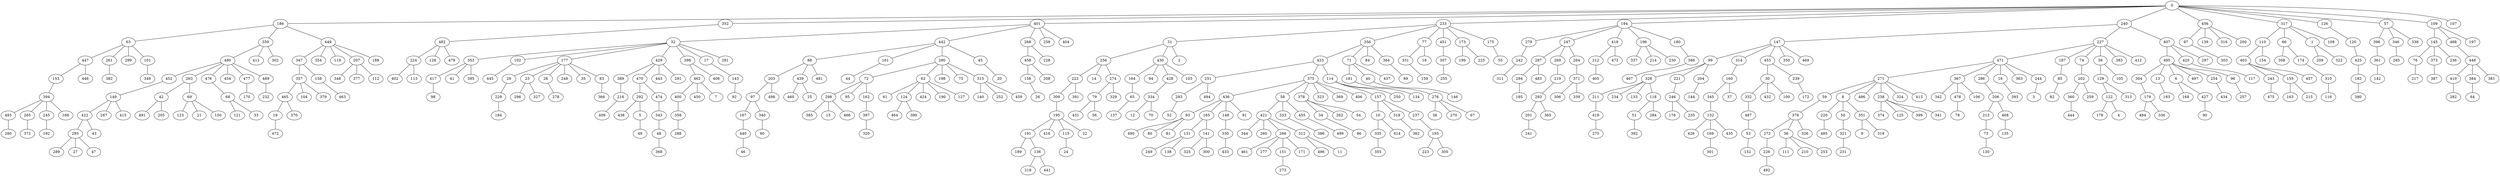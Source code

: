 graph 666{
0  [Label = "0 (0.00)"]
186  [Label = "186 (0.07)"]
352  [Label = "352 (0.14)"]
401  [Label = "401 (0.14)"]
32  [Label = "32 (0.20)"]
233  [Label = "233 (0.21)"]
194  [Label = "194 (0.24)"]
240  [Label = "240 (0.26)"]
147  [Label = "147 (0.28)"]
31  [Label = "31 (0.29)"]
279  [Label = "279 (0.33)"]
456  [Label = "456 (0.34)"]
227  [Label = "227 (0.35)"]
256  [Label = "256 (0.36)"]
63  [Label = "63 (0.38)"]
356  [Label = "356 (0.38)"]
423  [Label = "423 (0.42)"]
99  [Label = "99 (0.43)"]
251  [Label = "251 (0.44)"]
328  [Label = "328 (0.45)"]
442  [Label = "442 (0.45)"]
222  [Label = "222 (0.46)"]
353  [Label = "353 (0.46)"]
359  [Label = "359 (0.47)"]
309  [Label = "309 (0.50)"]
77  [Label = "77 (0.50)"]
102  [Label = "102 (0.50)"]
195  [Label = "195 (0.50)"]
14  [Label = "14 (0.52)"]
375  [Label = "375 (0.52)"]
114  [Label = "114 (0.53)"]
177  [Label = "177 (0.54)"]
471  [Label = "471 (0.54)"]
29  [Label = "29 (0.55)"]
247  [Label = "247 (0.56)"]
480  [Label = "480 (0.56)"]
271  [Label = "271 (0.56)"]
429  [Label = "429 (0.57)"]
211  [Label = "211 (0.57)"]
59  [Label = "59 (0.57)"]
376  [Label = "376 (0.57)"]
88  [Label = "88 (0.57)"]
314  [Label = "314 (0.58)"]
452  [Label = "452 (0.58)"]
398  [Label = "398 (0.58)"]
317  [Label = "317 (0.58)"]
110  [Label = "110 (0.58)"]
263  [Label = "263 (0.58)"]
161  [Label = "161 (0.59)"]
462  [Label = "462 (0.59)"]
453  [Label = "453 (0.59)"]
290  [Label = "290 (0.61)"]
389  [Label = "389 (0.61)"]
287  [Label = "287 (0.61)"]
8  [Label = "8 (0.62)"]
160  [Label = "160 (0.63)"]
191  [Label = "191 (0.64)"]
216  [Label = "216 (0.64)"]
268  [Label = "268 (0.64)"]
220  [Label = "220 (0.64)"]
272  [Label = "272 (0.65)"]
126  [Label = "126 (0.65)"]
57  [Label = "57 (0.65)"]
482  [Label = "482 (0.65)"]
149  [Label = "149 (0.66)"]
436  [Label = "436 (0.66)"]
470  [Label = "470 (0.67)"]
422  [Label = "422 (0.67)"]
345  [Label = "345 (0.67)"]
58  [Label = "58 (0.67)"]
50  [Label = "50 (0.67)"]
421  [Label = "421 (0.68)"]
407  [Label = "407 (0.68)"]
403  [Label = "403 (0.68)"]
430  [Label = "430 (0.68)"]
187  [Label = "187 (0.69)"]
72  [Label = "72 (0.69)"]
234  [Label = "234 (0.69)"]
36  [Label = "36 (0.70)"]
30  [Label = "30 (0.70)"]
109  [Label = "109 (0.70)"]
416  [Label = "416 (0.70)"]
283  [Label = "283 (0.71)"]
23  [Label = "23 (0.71)"]
495  [Label = "495 (0.71)"]
189  [Label = "189 (0.71)"]
258  [Label = "258 (0.72)"]
269  [Label = "269 (0.72)"]
417  [Label = "417 (0.72)"]
367  [Label = "367 (0.72)"]
145  [Label = "145 (0.72)"]
488  [Label = "488 (0.73)"]
157  [Label = "157 (0.73)"]
111  [Label = "111 (0.73)"]
378  [Label = "378 (0.74)"]
295  [Label = "295 (0.74)"]
418  [Label = "418 (0.74)"]
451  [Label = "451 (0.74)"]
344  [Label = "344 (0.74)"]
304  [Label = "304 (0.74)"]
212  [Label = "212 (0.74)"]
404  [Label = "404 (0.74)"]
239  [Label = "239 (0.74)"]
226  [Label = "226 (0.75)"]
243  [Label = "243 (0.75)"]
494  [Label = "494 (0.75)"]
155  [Label = "155 (0.75)"]
448  [Label = "448 (0.75)"]
13  [Label = "13 (0.75)"]
62  [Label = "62 (0.76)"]
331  [Label = "331 (0.76)"]
198  [Label = "198 (0.77)"]
34  [Label = "34 (0.77)"]
449  [Label = "449 (0.77)"]
98  [Label = "98 (0.77)"]
274  [Label = "274 (0.77)"]
164  [Label = "164 (0.77)"]
419  [Label = "419 (0.77)"]
10  [Label = "10 (0.78)"]
42  [Label = "42 (0.78)"]
173  [Label = "173 (0.78)"]
37  [Label = "37 (0.78)"]
286  [Label = "286 (0.79)"]
260  [Label = "260 (0.79)"]
298  [Label = "298 (0.79)"]
410  [Label = "410 (0.79)"]
326  [Label = "326 (0.79)"]
491  [Label = "491 (0.80)"]
79  [Label = "79 (0.80)"]
206  [Label = "206 (0.80)"]
74  [Label = "74 (0.80)"]
351  [Label = "351 (0.80)"]
93  [Label = "93 (0.80)"]
447  [Label = "447 (0.80)"]
213  [Label = "213 (0.80)"]
16  [Label = "16 (0.80)"]
492  [Label = "492 (0.81)"]
486  [Label = "486 (0.81)"]
87  [Label = "87 (0.81)"]
431  [Label = "431 (0.81)"]
445  [Label = "445 (0.82)"]
294  [Label = "294 (0.82)"]
179  [Label = "179 (0.82)"]
71  [Label = "71 (0.82)"]
318  [Label = "318 (0.82)"]
202  [Label = "202 (0.82)"]
224  [Label = "224 (0.82)"]
165  [Label = "165 (0.82)"]
238  [Label = "238 (0.82)"]
405  [Label = "405 (0.82)"]
266  [Label = "266 (0.82)"]
66  [Label = "66 (0.83)"]
76  [Label = "76 (0.83)"]
374  [Label = "374 (0.83)"]
242  [Label = "242 (0.83)"]
65  [Label = "65 (0.83)"]
125  [Label = "125 (0.83)"]
28  [Label = "28 (0.83)"]
303  [Label = "303 (0.84)"]
384  [Label = "384 (0.84)"]
181  [Label = "181 (0.84)"]
85  [Label = "85 (0.85)"]
360  [Label = "360 (0.85)"]
39  [Label = "39 (0.85)"]
95  [Label = "95 (0.86)"]
248  [Label = "248 (0.86)"]
292  [Label = "292 (0.87)"]
94  [Label = "94 (0.87)"]
219  [Label = "219 (0.87)"]
163  [Label = "163 (0.87)"]
203  [Label = "203 (0.87)"]
333  [Label = "333 (0.87)"]
129  [Label = "129 (0.88)"]
52  [Label = "52 (0.88)"]
347  [Label = "347 (0.88)"]
69  [Label = "69 (0.88)"]
73  [Label = "73 (0.89)"]
196  [Label = "196 (0.89)"]
420  [Label = "420 (0.89)"]
17  [Label = "17 (0.89)"]
259  [Label = "259 (0.89)"]
396  [Label = "396 (0.89)"]
476  [Label = "476 (0.89)"]
454  [Label = "454 (0.89)"]
148  [Label = "148 (0.90)"]
6  [Label = "6 (0.90)"]
307  [Label = "307 (0.90)"]
43  [Label = "43 (0.90)"]
1  [Label = "1 (0.90)"]
153  [Label = "153 (0.90)"]
400  [Label = "400 (0.91)"]
385  [Label = "385 (0.91)"]
439  [Label = "439 (0.91)"]
221  [Label = "221 (0.91)"]
332  [Label = "332 (0.91)"]
132  [Label = "132 (0.91)"]
122  [Label = "122 (0.91)"]
394  [Label = "394 (0.92)"]
308  [Label = "308 (0.92)"]
117  [Label = "117 (0.92)"]
428  [Label = "428 (0.92)"]
402  [Label = "402 (0.92)"]
120  [Label = "120 (0.92)"]
477  [Label = "477 (0.92)"]
75  [Label = "75 (0.93)"]
350  [Label = "350 (0.93)"]
178  [Label = "178 (0.93)"]
84  [Label = "84 (0.93)"]
128  [Label = "128 (0.93)"]
399  [Label = "399 (0.93)"]
131  [Label = "131 (0.94)"]
330  [Label = "330 (0.94)"]
97  [Label = "97 (0.94)"]
408  [Label = "408 (0.95)"]
426  [Label = "426 (0.95)"]
169  [Label = "169 (0.95)"]
334  [Label = "334 (0.95)"]
474  [Label = "474 (0.95)"]
468  [Label = "468 (0.95)"]
68  [Label = "68 (0.95)"]
363  [Label = "363 (0.96)"]
115  [Label = "115 (0.96)"]
481  [Label = "481 (0.96)"]
41  [Label = "41 (0.97)"]
455  [Label = "455 (0.97)"]
199  [Label = "199 (0.98)"]
35  [Label = "35 (0.98)"]
45  [Label = "45 (0.98)"]
297  [Label = "297 (0.98)"]
229  [Label = "229 (0.98)"]
342  [Label = "342 (0.98)"]
168  [Label = "168 (0.98)"]
180  [Label = "180 (0.98)"]
139  [Label = "139 (0.99)"]
15  [Label = "15 (0.99)"]
478  [Label = "478 (0.99)"]
479  [Label = "479 (1.00)"]
493  [Label = "493 (1.00)"]
335  [Label = "335 (1.00)"]
321  [Label = "321 (1.00)"]
373  [Label = "373 (1.00)"]
346  [Label = "346 (1.01)"]
343  [Label = "343 (1.01)"]
105  [Label = "105 (1.01)"]
362  [Label = "362 (1.01)"]
386  [Label = "386 (1.01)"]
174  [Label = "174 (1.01)"]
123  [Label = "123 (1.02)"]
358  [Label = "358 (1.02)"]
12  [Label = "12 (1.02)"]
361  [Label = "361 (1.02)"]
83  [Label = "83 (1.03)"]
289  [Label = "289 (1.03)"]
27  [Label = "27 (1.03)"]
276  [Label = "276 (1.03)"]
293  [Label = "293 (1.03)"]
469  [Label = "469 (1.03)"]
175  [Label = "175 (1.03)"]
204  [Label = "204 (1.03)"]
38  [Label = "38 (1.04)"]
366  [Label = "366 (1.04)"]
162  [Label = "162 (1.04)"]
9  [Label = "9 (1.04)"]
137  [Label = "137 (1.04)"]
261  [Label = "261 (1.04)"]
201  [Label = "201 (1.04)"]
265  [Label = "265 (1.04)"]
383  [Label = "383 (1.04)"]
354  [Label = "354 (1.04)"]
296  [Label = "296 (1.04)"]
141  [Label = "141 (1.05)"]
490  [Label = "490 (1.05)"]
325  [Label = "325 (1.05)"]
108  [Label = "108 (1.05)"]
237  [Label = "237 (1.06)"]
461  [Label = "461 (1.06)"]
466  [Label = "466 (1.06)"]
458  [Label = "458 (1.06)"]
121  [Label = "121 (1.06)"]
324  [Label = "324 (1.07)"]
167  [Label = "167 (1.07)"]
210  [Label = "210 (1.07)"]
184  [Label = "184 (1.07)"]
313  [Label = "313 (1.07)"]
244  [Label = "244 (1.07)"]
24  [Label = "24 (1.07)"]
255  [Label = "255 (1.08)"]
44  [Label = "44 (1.08)"]
119  [Label = "119 (1.08)"]
288  [Label = "288 (1.08)"]
444  [Label = "444 (1.08)"]
18  [Label = "18 (1.08)"]
311  [Label = "311 (1.08)"]
48  [Label = "48 (1.08)"]
323  [Label = "323 (1.08)"]
312  [Label = "312 (1.08)"]
411  [Label = "411 (1.08)"]
475  [Label = "475 (1.08)"]
236  [Label = "236 (1.09)"]
55  [Label = "55 (1.09)"]
22  [Label = "22 (1.09)"]
136  [Label = "136 (1.09)"]
388  [Label = "388 (1.10)"]
487  [Label = "487 (1.10)"]
193  [Label = "193 (1.10)"]
427  [Label = "427 (1.10)"]
142  [Label = "142 (1.11)"]
103  [Label = "103 (1.11)"]
80  [Label = "80 (1.12)"]
315  [Label = "315 (1.12)"]
61  [Label = "61 (1.12)"]
140  [Label = "140 (1.12)"]
218  [Label = "218 (1.13)"]
205  [Label = "205 (1.13)"]
241  [Label = "241 (1.14)"]
438  [Label = "438 (1.15)"]
133  [Label = "133 (1.15)"]
262  [Label = "262 (1.15)"]
144  [Label = "144 (1.15)"]
20  [Label = "20 (1.15)"]
489  [Label = "489 (1.15)"]
81  [Label = "81 (1.16)"]
460  [Label = "460 (1.16)"]
40  [Label = "40 (1.16)"]
484  [Label = "484 (1.16)"]
329  [Label = "329 (1.16)"]
82  [Label = "82 (1.16)"]
467  [Label = "467 (1.16)"]
357  [Label = "357 (1.16)"]
54  [Label = "54 (1.16)"]
319  [Label = "319 (1.17)"]
252  [Label = "252 (1.17)"]
4  [Label = "4 (1.17)"]
372  [Label = "372 (1.17)"]
369  [Label = "369 (1.17)"]
485  [Label = "485 (1.17)"]
425  [Label = "425 (1.17)"]
245  [Label = "245 (1.17)"]
465  [Label = "465 (1.17)"]
412  [Label = "412 (1.17)"]
277  [Label = "277 (1.17)"]
5  [Label = "5 (1.17)"]
249  [Label = "249 (1.18)"]
497  [Label = "497 (1.18)"]
338  [Label = "338 (1.18)"]
457  [Label = "457 (1.18)"]
232  [Label = "232 (1.18)"]
250  [Label = "250 (1.18)"]
246  [Label = "246 (1.19)"]
432  [Label = "432 (1.19)"]
19  [Label = "19 (1.19)"]
156  [Label = "156 (1.19)"]
166  [Label = "166 (1.19)"]
443  [Label = "443 (1.19)"]
158  [Label = "158 (1.19)"]
192  [Label = "192 (1.19)"]
53  [Label = "53 (1.20)"]
393  [Label = "393 (1.20)"]
414  [Label = "414 (1.20)"]
124  [Label = "124 (1.21)"]
182  [Label = "182 (1.21)"]
483  [Label = "483 (1.21)"]
223  [Label = "223 (1.22)"]
228  [Label = "228 (1.22)"]
107  [Label = "107 (1.22)"]
225  [Label = "225 (1.22)"]
440  [Label = "440 (1.22)"]
118  [Label = "118 (1.23)"]
104  [Label = "104 (1.23)"]
207  [Label = "207 (1.23)"]
264  [Label = "264 (1.23)"]
26  [Label = "26 (1.24)"]
106  [Label = "106 (1.24)"]
424  [Label = "424 (1.24)"]
365  [Label = "365 (1.24)"]
254  [Label = "254 (1.25)"]
340  [Label = "340 (1.25)"]
70  [Label = "70 (1.25)"]
496  [Label = "496 (1.25)"]
498  [Label = "498 (1.25)"]
51  [Label = "51 (1.25)"]
301  [Label = "301 (1.26)"]
310  [Label = "310 (1.26)"]
472  [Label = "472 (1.26)"]
397  [Label = "397 (1.27)"]
143  [Label = "143 (1.27)"]
291  [Label = "291 (1.28)"]
96  [Label = "96 (1.28)"]
176  [Label = "176 (1.28)"]
371  [Label = "371 (1.29)"]
409  [Label = "409 (1.29)"]
306  [Label = "306 (1.30)"]
282  [Label = "282 (1.30)"]
316  [Label = "316 (1.30)"]
302  [Label = "302 (1.30)"]
463  [Label = "463 (1.30)"]
49  [Label = "49 (1.30)"]
190  [Label = "190 (1.31)"]
379  [Label = "379 (1.31)"]
348  [Label = "348 (1.31)"]
116  [Label = "116 (1.31)"]
364  [Label = "364 (1.32)"]
280  [Label = "280 (1.32)"]
305  [Label = "305 (1.33)"]
377  [Label = "377 (1.33)"]
336  [Label = "336 (1.34)"]
320  [Label = "320 (1.34)"]
197  [Label = "197 (1.35)"]
113  [Label = "113 (1.35)"]
86  [Label = "86 (1.35)"]
130  [Label = "130 (1.35)"]
154  [Label = "154 (1.35)"]
355  [Label = "355 (1.36)"]
446  [Label = "446 (1.36)"]
281  [Label = "281 (1.36)"]
270  [Label = "270 (1.36)"]
90  [Label = "90 (1.36)"]
151  [Label = "151 (1.36)"]
300  [Label = "300 (1.36)"]
183  [Label = "183 (1.37)"]
337  [Label = "337 (1.37)"]
299  [Label = "299 (1.37)"]
499  [Label = "499 (1.37)"]
273  [Label = "273 (1.38)"]
100  [Label = "100 (1.39)"]
341  [Label = "341 (1.39)"]
231  [Label = "231 (1.39)"]
112  [Label = "112 (1.39)"]
327  [Label = "327 (1.39)"]
406  [Label = "406 (1.40)"]
138  [Label = "138 (1.40)"]
134  [Label = "134 (1.40)"]
101  [Label = "101 (1.41)"]
21  [Label = "21 (1.41)"]
127  [Label = "127 (1.41)"]
200  [Label = "200 (1.41)"]
257  [Label = "257 (1.41)"]
253  [Label = "253 (1.42)"]
64  [Label = "64 (1.42)"]
56  [Label = "56 (1.42)"]
235  [Label = "235 (1.42)"]
11  [Label = "11 (1.42)"]
278  [Label = "278 (1.43)"]
60  [Label = "60 (1.44)"]
434  [Label = "434 (1.44)"]
67  [Label = "67 (1.45)"]
450  [Label = "450 (1.45)"]
214  [Label = "214 (1.45)"]
215  [Label = "215 (1.45)"]
413  [Label = "413 (1.45)"]
172  [Label = "172 (1.46)"]
464  [Label = "464 (1.46)"]
230  [Label = "230 (1.47)"]
395  [Label = "395 (1.48)"]
473  [Label = "473 (1.49)"]
171  [Label = "171 (1.50)"]
152  [Label = "152 (1.51)"]
46  [Label = "46 (1.51)"]
433  [Label = "433 (1.51)"]
459  [Label = "459 (1.53)"]
7  [Label = "7 (1.53)"]
217  [Label = "217 (1.54)"]
349  [Label = "349 (1.55)"]
285  [Label = "285 (1.55)"]
3  [Label = "3 (1.56)"]
208  [Label = "208 (1.56)"]
150  [Label = "150 (1.58)"]
370  [Label = "370 (1.59)"]
368  [Label = "368 (1.60)"]
437  [Label = "437 (1.61)"]
381  [Label = "381 (1.61)"]
267  [Label = "267 (1.63)"]
135  [Label = "135 (1.64)"]
159  [Label = "159 (1.65)"]
339  [Label = "339 (1.66)"]
382  [Label = "382 (1.66)"]
185  [Label = "185 (1.66)"]
392  [Label = "392 (1.71)"]
2  [Label = "2 (1.72)"]
441  [Label = "441 (1.77)"]
170  [Label = "170 (1.79)"]
390  [Label = "390 (1.80)"]
33  [Label = "33 (1.82)"]
188  [Label = "188 (1.83)"]
209  [Label = "209 (1.83)"]
146  [Label = "146 (1.84)"]
91  [Label = "91 (1.86)"]
391  [Label = "391 (1.86)"]
78  [Label = "78 (1.88)"]
89  [Label = "89 (1.92)"]
25  [Label = "25 (1.93)"]
415  [Label = "415 (1.97)"]
284  [Label = "284 (1.97)"]
322  [Label = "322 (2.08)"]
380  [Label = "380 (2.10)"]
275  [Label = "275 (2.12)"]
92  [Label = "92 (2.13)"]
387  [Label = "387 (2.14)"]
435  [Label = "435 (2.21)"]
47  [Label = "47 (2.23)"]

0--186  [Label = "0.07"]
0--352  [Label = "0.14"]
0--401  [Label = "0.14"]
401--32  [Label = "0.06"]
0--233  [Label = "0.21"]
0--194  [Label = "0.24"]
0--240  [Label = "0.26"]
240--147  [Label = "0.03"]
233--31  [Label = "0.08"]
194--279  [Label = "0.10"]
0--456  [Label = "0.34"]
240--227  [Label = "0.10"]
31--256  [Label = "0.07"]
186--63  [Label = "0.31"]
233--356  [Label = "0.17"]
356--423  [Label = "0.03"]
147--99  [Label = "0.15"]
423--251  [Label = "0.02"]
99--328  [Label = "0.01"]
401--442  [Label = "0.31"]
256--222  [Label = "0.10"]
32--353  [Label = "0.26"]
186--359  [Label = "0.40"]
222--309  [Label = "0.04"]
233--77  [Label = "0.29"]
32--102  [Label = "0.30"]
309--195  [Label = "0.00"]
256--14  [Label = "0.16"]
423--375  [Label = "0.11"]
423--114  [Label = "0.12"]
32--177  [Label = "0.34"]
227--471  [Label = "0.19"]
177--29  [Label = "0.01"]
194--247  [Label = "0.33"]
359--480  [Label = "0.09"]
471--271  [Label = "0.02"]
32--429  [Label = "0.36"]
328--211  [Label = "0.12"]
271--59  [Label = "0.00"]
59--376  [Label = "0.00"]
442--88  [Label = "0.12"]
147--314  [Label = "0.29"]
480--452  [Label = "0.01"]
32--398  [Label = "0.37"]
0--317  [Label = "0.58"]
317--110  [Label = "0.00"]
480--263  [Label = "0.02"]
442--161  [Label = "0.13"]
398--462  [Label = "0.01"]
147--453  [Label = "0.31"]
442--290  [Label = "0.15"]
429--389  [Label = "0.05"]
247--287  [Label = "0.05"]
271--8  [Label = "0.05"]
314--160  [Label = "0.06"]
195--191  [Label = "0.13"]
389--216  [Label = "0.03"]
401--268  [Label = "0.50"]
8--220  [Label = "0.03"]
376--272  [Label = "0.08"]
0--126  [Label = "0.65"]
0--57  [Label = "0.65"]
352--482  [Label = "0.52"]
452--149  [Label = "0.08"]
375--436  [Label = "0.14"]
429--470  [Label = "0.10"]
149--422  [Label = "0.01"]
160--345  [Label = "0.03"]
375--58  [Label = "0.15"]
8--50  [Label = "0.06"]
58--421  [Label = "0.00"]
240--407  [Label = "0.42"]
110--403  [Label = "0.10"]
31--430  [Label = "0.39"]
227--187  [Label = "0.33"]
290--72  [Label = "0.08"]
328--234  [Label = "0.24"]
376--36  [Label = "0.13"]
453--30  [Label = "0.11"]
0--109  [Label = "0.70"]
195--416  [Label = "0.20"]
251--283  [Label = "0.27"]
177--23  [Label = "0.17"]
407--495  [Label = "0.03"]
191--189  [Label = "0.08"]
401--258  [Label = "0.58"]
247--269  [Label = "0.16"]
353--417  [Label = "0.26"]
471--367  [Label = "0.18"]
109--145  [Label = "0.02"]
109--488  [Label = "0.03"]
114--157  [Label = "0.20"]
36--111  [Label = "0.04"]
375--378  [Label = "0.21"]
422--295  [Label = "0.07"]
194--418  [Label = "0.50"]
233--451  [Label = "0.53"]
421--344  [Label = "0.06"]
495--304  [Label = "0.03"]
418--212  [Label = "0.00"]
401--404  [Label = "0.60"]
453--239  [Label = "0.15"]
272--226  [Label = "0.10"]
403--243  [Label = "0.06"]
251--494  [Label = "0.31"]
403--155  [Label = "0.07"]
488--448  [Label = "0.01"]
495--13  [Label = "0.04"]
290--62  [Label = "0.15"]
77--331  [Label = "0.26"]
290--198  [Label = "0.16"]
378--34  [Label = "0.03"]
186--449  [Label = "0.70"]
417--98  [Label = "0.05"]
256--274  [Label = "0.41"]
430--164  [Label = "0.09"]
211--419  [Label = "0.20"]
157--10  [Label = "0.05"]
263--42  [Label = "0.20"]
233--173  [Label = "0.57"]
160--37  [Label = "0.15"]
471--286  [Label = "0.25"]
421--260  [Label = "0.11"]
72--298  [Label = "0.10"]
448--410  [Label = "0.04"]
376--326  [Label = "0.22"]
42--491  [Label = "0.01"]
274--79  [Label = "0.03"]
286--206  [Label = "0.01"]
227--74  [Label = "0.45"]
8--351  [Label = "0.19"]
436--93  [Label = "0.14"]
63--447  [Label = "0.43"]
206--213  [Label = "0.01"]
471--16  [Label = "0.26"]
226--492  [Label = "0.06"]
271--486  [Label = "0.24"]
456--87  [Label = "0.47"]
79--431  [Label = "0.02"]
102--445  [Label = "0.32"]
287--294  [Label = "0.20"]
304--179  [Label = "0.08"]
356--71  [Label = "0.43"]
157--318  [Label = "0.08"]
74--202  [Label = "0.02"]
482--224  [Label = "0.16"]
436--165  [Label = "0.16"]
271--238  [Label = "0.26"]
212--405  [Label = "0.08"]
421--266  [Label = "0.15"]
317--66  [Label = "0.25"]
145--76  [Label = "0.10"]
238--374  [Label = "0.01"]
279--242  [Label = "0.50"]
164--65  [Label = "0.06"]
238--125  [Label = "0.01"]
177--28  [Label = "0.30"]
87--303  [Label = "0.03"]
448--384  [Label = "0.09"]
71--181  [Label = "0.03"]
187--85  [Label = "0.16"]
202--360  [Label = "0.03"]
227--39  [Label = "0.50"]
72--95  [Label = "0.17"]
177--248  [Label = "0.33"]
470--292  [Label = "0.20"]
430--94  [Label = "0.18"]
269--219  [Label = "0.15"]
155--163  [Label = "0.13"]
88--203  [Label = "0.30"]
58--333  [Label = "0.20"]
39--129  [Label = "0.03"]
283--52  [Label = "0.17"]
449--347  [Label = "0.11"]
263--69  [Label = "0.30"]
213--73  [Label = "0.08"]
194--196  [Label = "0.65"]
407--420  [Label = "0.21"]
32--17  [Label = "0.69"]
202--259  [Label = "0.07"]
57--396  [Label = "0.24"]
480--476  [Label = "0.33"]
480--454  [Label = "0.33"]
436--148  [Label = "0.23"]
495--6  [Label = "0.18"]
451--307  [Label = "0.16"]
422--43  [Label = "0.23"]
317--1  [Label = "0.32"]
447--153  [Label = "0.10"]
462--400  [Label = "0.31"]
298--385  [Label = "0.12"]
88--439  [Label = "0.34"]
99--221  [Label = "0.48"]
30--332  [Label = "0.21"]
345--132  [Label = "0.25"]
129--122  [Label = "0.04"]
153--394  [Label = "0.01"]
66--308  [Label = "0.09"]
420--117  [Label = "0.03"]
430--428  [Label = "0.24"]
224--402  [Label = "0.10"]
126--120  [Label = "0.28"]
480--477  [Label = "0.36"]
290--75  [Label = "0.32"]
147--350  [Label = "0.64"]
122--178  [Label = "0.01"]
356--84  [Label = "0.54"]
482--128  [Label = "0.27"]
238--399  [Label = "0.11"]
165--131  [Label = "0.12"]
148--330  [Label = "0.04"]
203--97  [Label = "0.07"]
398--408  [Label = "0.37"]
132--426  [Label = "0.03"]
132--169  [Label = "0.03"]
428--334  [Label = "0.03"]
470--474  [Label = "0.28"]
206--468  [Label = "0.15"]
476--68  [Label = "0.06"]
471--363  [Label = "0.42"]
195--115  [Label = "0.46"]
88--481  [Label = "0.39"]
353--41  [Label = "0.50"]
58--455  [Label = "0.30"]
173--199  [Label = "0.19"]
177--35  [Label = "0.44"]
442--45  [Label = "0.52"]
407--297  [Label = "0.30"]
29--229  [Label = "0.43"]
367--342  [Label = "0.25"]
6--168  [Label = "0.08"]
194--180  [Label = "0.75"]
456--139  [Label = "0.65"]
298--15  [Label = "0.20"]
367--478  [Label = "0.27"]
482--479  [Label = "0.34"]
394--493  [Label = "0.09"]
10--335  [Label = "0.22"]
50--321  [Label = "0.33"]
145--373  [Label = "0.28"]
57--346  [Label = "0.35"]
474--343  [Label = "0.06"]
39--105  [Label = "0.16"]
318--362  [Label = "0.19"]
333--386  [Label = "0.14"]
66--174  [Label = "0.19"]
69--123  [Label = "0.14"]
400--358  [Label = "0.11"]
334--12  [Label = "0.07"]
396--361  [Label = "0.13"]
177--83  [Label = "0.49"]
295--289  [Label = "0.29"]
295--27  [Label = "0.29"]
181--276  [Label = "0.19"]
219--293  [Label = "0.16"]
147--469  [Label = "0.75"]
233--175  [Label = "0.82"]
99--204  [Label = "0.60"]
276--38  [Label = "0.01"]
83--366  [Label = "0.01"]
72--162  [Label = "0.35"]
351--9  [Label = "0.23"]
65--137  [Label = "0.21"]
63--261  [Label = "0.66"]
293--201  [Label = "0.01"]
394--265  [Label = "0.13"]
227--383  [Label = "0.69"]
449--354  [Label = "0.28"]
23--296  [Label = "0.34"]
165--141  [Label = "0.23"]
93--490  [Label = "0.24"]
141--325  [Label = "0.00"]
317--108  [Label = "0.47"]
157--237  [Label = "0.32"]
266--461  [Label = "0.24"]
298--466  [Label = "0.27"]
268--458  [Label = "0.42"]
68--121  [Label = "0.11"]
271--324  [Label = "0.50"]
97--167  [Label = "0.13"]
36--210  [Label = "0.37"]
229--184  [Label = "0.09"]
129--313  [Label = "0.20"]
471--244  [Label = "0.53"]
115--24  [Label = "0.11"]
307--255  [Label = "0.18"]
161--44  [Label = "0.49"]
449--119  [Label = "0.31"]
358--288  [Label = "0.06"]
360--444  [Label = "0.23"]
77--18  [Label = "0.58"]
242--311  [Label = "0.25"]
343--48  [Label = "0.07"]
375--323  [Label = "0.56"]
421--312  [Label = "0.40"]
359--411  [Label = "0.62"]
243--475  [Label = "0.34"]
145--236  [Label = "0.36"]
175--55  [Label = "0.05"]
195--22  [Label = "0.59"]
191--136  [Label = "0.46"]
180--388  [Label = "0.12"]
332--487  [Label = "0.19"]
237--193  [Label = "0.05"]
6--427  [Label = "0.21"]
361--142  [Label = "0.09"]
430--103  [Label = "0.43"]
93--80  [Label = "0.31"]
290--315  [Label = "0.51"]
62--61  [Label = "0.36"]
315--140  [Label = "0.00"]
136--218  [Label = "0.04"]
42--205  [Label = "0.35"]
201--241  [Label = "0.10"]
292--438  [Label = "0.28"]
328--133  [Label = "0.70"]
378--262  [Label = "0.41"]
204--144  [Label = "0.11"]
45--20  [Label = "0.17"]
480--489  [Label = "0.59"]
93--81  [Label = "0.35"]
439--460  [Label = "0.25"]
71--40  [Label = "0.34"]
179--484  [Label = "0.34"]
274--329  [Label = "0.39"]
85--82  [Label = "0.32"]
388--467  [Label = "0.06"]
347--357  [Label = "0.29"]
378--54  [Label = "0.43"]
351--319  [Label = "0.36"]
315--252  [Label = "0.05"]
122--4  [Label = "0.25"]
265--372  [Label = "0.13"]
375--369  [Label = "0.65"]
220--485  [Label = "0.53"]
120--425  [Label = "0.25"]
394--245  [Label = "0.26"]
357--465  [Label = "0.01"]
227--412  [Label = "0.82"]
266--277  [Label = "0.35"]
292--5  [Label = "0.31"]
131--249  [Label = "0.24"]
495--497  [Label = "0.46"]
57--338  [Label = "0.53"]
403--457  [Label = "0.50"]
489--232  [Label = "0.03"]
114--250  [Label = "0.65"]
221--246  [Label = "0.28"]
30--432  [Label = "0.49"]
465--19  [Label = "0.02"]
458--156  [Label = "0.13"]
394--166  [Label = "0.27"]
429--443  [Label = "0.63"]
347--158  [Label = "0.32"]
245--192  [Label = "0.02"]
487--53  [Label = "0.10"]
16--393  [Label = "0.39"]
10--414  [Label = "0.42"]
62--124  [Label = "0.45"]
425--182  [Label = "0.04"]
287--483  [Label = "0.60"]
193--223  [Label = "0.11"]
268--228  [Label = "0.58"]
0--107  [Label = "1.22"]
173--225  [Label = "0.44"]
167--440  [Label = "0.16"]
328--118  [Label = "0.78"]
357--104  [Label = "0.06"]
449--207  [Label = "0.46"]
247--264  [Label = "0.67"]
156--26  [Label = "0.05"]
367--106  [Label = "0.51"]
62--424  [Label = "0.48"]
293--365  [Label = "0.21"]
495--254  [Label = "0.53"]
97--340  [Label = "0.31"]
334--70  [Label = "0.30"]
312--496  [Label = "0.17"]
203--498  [Label = "0.38"]
118--51  [Label = "0.03"]
169--301  [Label = "0.31"]
174--310  [Label = "0.24"]
19--472  [Label = "0.07"]
162--397  [Label = "0.23"]
17--143  [Label = "0.38"]
429--291  [Label = "0.71"]
495--96  [Label = "0.57"]
246--176  [Label = "0.10"]
264--371  [Label = "0.05"]
216--409  [Label = "0.65"]
371--306  [Label = "0.01"]
410--282  [Label = "0.50"]
456--316  [Label = "0.96"]
359--302  [Label = "0.83"]
158--463  [Label = "0.11"]
5--49  [Label = "0.13"]
62--190  [Label = "0.55"]
357--379  [Label = "0.15"]
207--348  [Label = "0.08"]
310--116  [Label = "0.06"]
356--364  [Label = "0.93"]
493--280  [Label = "0.32"]
193--305  [Label = "0.23"]
207--377  [Label = "0.10"]
179--336  [Label = "0.53"]
397--320  [Label = "0.07"]
109--197  [Label = "0.64"]
224--113  [Label = "0.53"]
34--86  [Label = "0.58"]
73--130  [Label = "0.46"]
110--154  [Label = "0.78"]
335--355  [Label = "0.35"]
447--446  [Label = "0.55"]
32--281  [Label = "1.15"]
276--270  [Label = "0.33"]
427--90  [Label = "0.26"]
266--151  [Label = "0.54"]
141--300  [Label = "0.32"]
13--183  [Label = "0.62"]
196--337  [Label = "0.48"]
63--299  [Label = "1.00"]
455--499  [Label = "0.40"]
151--273  [Label = "0.02"]
30--100  [Label = "0.68"]
238--341  [Label = "0.57"]
321--231  [Label = "0.39"]
207--112  [Label = "0.16"]
23--327  [Label = "0.69"]
375--406  [Label = "0.87"]
131--138  [Label = "0.46"]
114--134  [Label = "0.87"]
63--101  [Label = "1.03"]
69--21  [Label = "0.53"]
62--127  [Label = "0.65"]
456--200  [Label = "1.07"]
96--257  [Label = "0.13"]
36--253  [Label = "0.72"]
384--64  [Label = "0.58"]
79--56  [Label = "0.62"]
246--235  [Label = "0.23"]
312--11  [Label = "0.34"]
28--278  [Label = "0.59"]
340--60  [Label = "0.19"]
254--434  [Label = "0.20"]
276--67  [Label = "0.42"]
462--450  [Label = "0.86"]
196--214  [Label = "0.56"]
155--215  [Label = "0.70"]
271--413  [Label = "0.89"]
239--172  [Label = "0.72"]
124--464  [Label = "0.26"]
196--230  [Label = "0.58"]
353--395  [Label = "1.02"]
418--473  [Label = "0.75"]
266--171  [Label = "0.68"]
53--152  [Label = "0.31"]
440--46  [Label = "0.29"]
330--433  [Label = "0.57"]
315--459  [Label = "0.41"]
462--7  [Label = "0.94"]
76--217  [Label = "0.71"]
101--349  [Label = "0.14"]
346--285  [Label = "0.55"]
244--3  [Label = "0.49"]
458--208  [Label = "0.50"]
69--150  [Label = "0.70"]
465--370  [Label = "0.41"]
48--368  [Label = "0.52"]
71--437  [Label = "0.79"]
448--381  [Label = "0.86"]
149--267  [Label = "0.98"]
468--135  [Label = "0.68"]
331--159  [Label = "0.88"]
371--339  [Label = "0.37"]
261--382  [Label = "0.62"]
294--185  [Label = "0.85"]
51--392  [Label = "0.46"]
31--2  [Label = "1.43"]
136--441  [Label = "0.68"]
477--170  [Label = "0.87"]
124--390  [Label = "0.59"]
68--33  [Label = "0.87"]
449--188  [Label = "1.06"]
1--209  [Label = "0.92"]
40--146  [Label = "0.68"]
436--91  [Label = "1.20"]
222--391  [Label = "1.40"]
478--78  [Label = "0.89"]
364--89  [Label = "0.60"]
439--25  [Label = "1.02"]
149--415  [Label = "1.31"]
118--284  [Label = "0.75"]
1--322  [Label = "1.17"]
182--380  [Label = "0.89"]
419--275  [Label = "1.35"]
143--92  [Label = "0.86"]
373--387  [Label = "1.13"]
132--435  [Label = "1.29"]
295--47  [Label = "1.49"]
}
